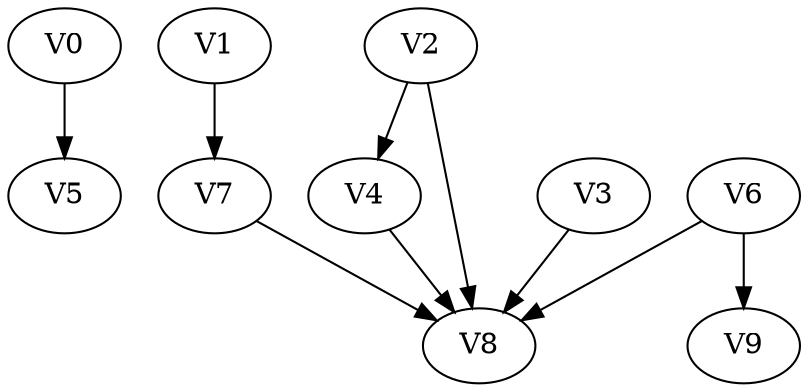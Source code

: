 strict digraph my_dotgraph {
concentrate=True;
V0;
V1;
V2;
V3;
V4;
V5;
V6;
V7;
V8;
V9;
V0 -> V5;
V1 -> V7;
V2 -> V4;
V2 -> V8;
V3 -> V8;
V4 -> V8;
V6 -> V8;
V6 -> V9;
V7 -> V8;
V8 
}